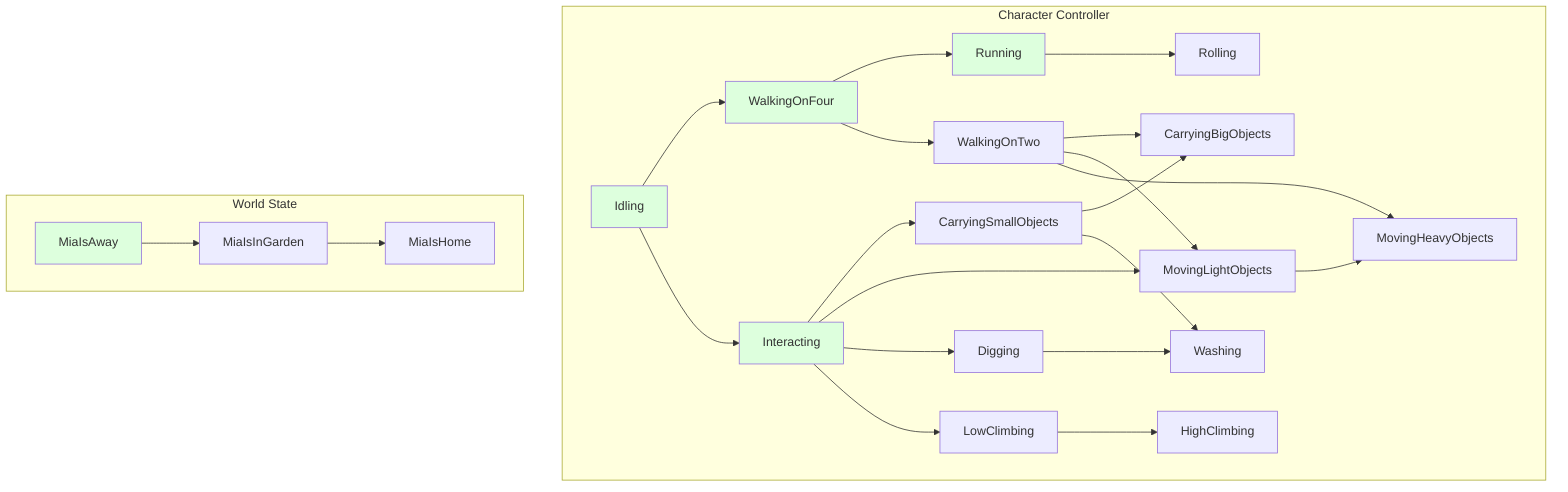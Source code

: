 flowchart TD
    classDef start fill:#dfd
    
    subgraph Character Controller
        Idling:::start
        
        WalkingOnFour:::start
        WalkingOnTwo
        Running:::start
        Interacting:::start
        CarryingSmallObjects
        CarryingBigObjects
        
        Rolling
        LowClimbing
        HighClimbing
        Digging
        MovingLightObjects
        MovingHeavyObjects
        Washing
    end

	WalkingOnFour-->Running
	WalkingOnFour-->WalkingOnTwo
	
	Idling-->WalkingOnFour
	Idling-->Interacting
	Running-->Rolling
	Interacting-->CarryingSmallObjects
	CarryingSmallObjects-->CarryingBigObjects
    WalkingOnTwo-->CarryingBigObjects
    WalkingOnTwo-->MovingLightObjects
    WalkingOnTwo-->MovingHeavyObjects
	Interacting-->MovingLightObjects
	MovingLightObjects-->MovingHeavyObjects
	Interacting-->Digging
    Digging-->Washing
	CarryingSmallObjects-->Washing
	Interacting-->LowClimbing
	LowClimbing-->HighClimbing
    
    subgraph World State
        MiaIsAway:::start
		MiaIsInGarden
		MiaIsHome
	end
	
	MiaIsAway-->MiaIsInGarden
	MiaIsInGarden-->MiaIsHome